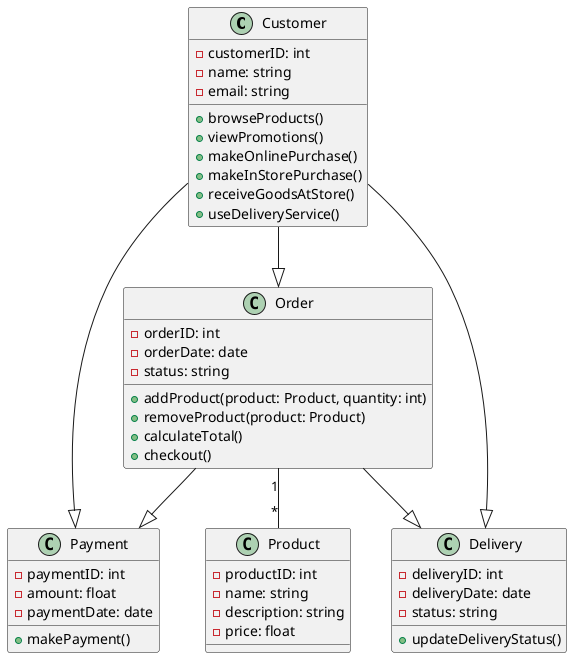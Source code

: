 @startuml

class Customer {
  - customerID: int
  - name: string
  - email: string
  + browseProducts()
  + viewPromotions()
  + makeOnlinePurchase()
  + makeInStorePurchase()
  + receiveGoodsAtStore()
  + useDeliveryService()
}

class Product {
  - productID: int
  - name: string
  - description: string
  - price: float
}

class Order {
  - orderID: int
  - orderDate: date
  - status: string
  + addProduct(product: Product, quantity: int)
  + removeProduct(product: Product)
  + calculateTotal()
  + checkout()
}

class Payment {
  - paymentID: int
  - amount: float
  - paymentDate: date
  + makePayment()
}

class Delivery {
  - deliveryID: int
  - deliveryDate: date
  - status: string
  + updateDeliveryStatus()
}

Customer --|> Order
Customer --|> Payment
Customer --|> Delivery
Order "1" -- "*" Product
Order --|> Payment
Order --|> Delivery

@enduml
